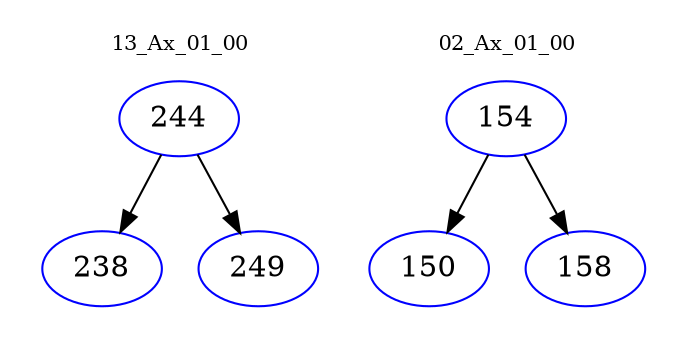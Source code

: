digraph{
subgraph cluster_0 {
color = white
label = "13_Ax_01_00";
fontsize=10;
T0_244 [label="244", color="blue"]
T0_244 -> T0_238 [color="black"]
T0_238 [label="238", color="blue"]
T0_244 -> T0_249 [color="black"]
T0_249 [label="249", color="blue"]
}
subgraph cluster_1 {
color = white
label = "02_Ax_01_00";
fontsize=10;
T1_154 [label="154", color="blue"]
T1_154 -> T1_150 [color="black"]
T1_150 [label="150", color="blue"]
T1_154 -> T1_158 [color="black"]
T1_158 [label="158", color="blue"]
}
}
